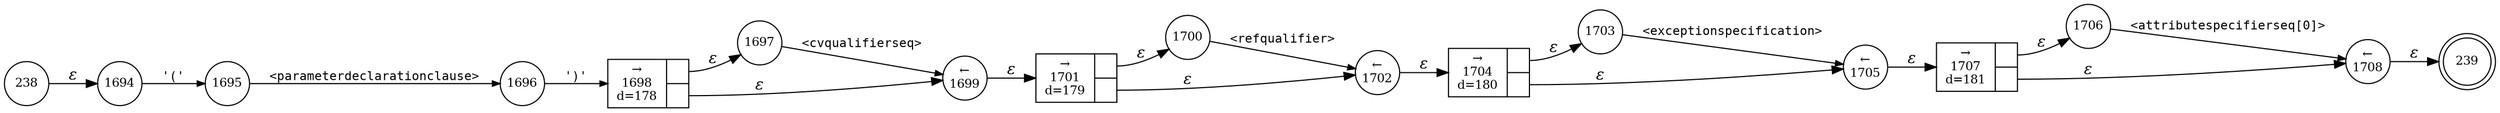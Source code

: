 digraph ATN {
rankdir=LR;
s239[fontsize=11, label="239", shape=doublecircle, fixedsize=true, width=.6];
s1696[fontsize=11,label="1696", shape=circle, fixedsize=true, width=.55, peripheries=1];
s1697[fontsize=11,label="1697", shape=circle, fixedsize=true, width=.55, peripheries=1];
s1698[fontsize=11,label="{&rarr;\n1698\nd=178|{<p0>|<p1>}}", shape=record, fixedsize=false, peripheries=1];
s1699[fontsize=11,label="&larr;\n1699", shape=circle, fixedsize=true, width=.55, peripheries=1];
s1700[fontsize=11,label="1700", shape=circle, fixedsize=true, width=.55, peripheries=1];
s1701[fontsize=11,label="{&rarr;\n1701\nd=179|{<p0>|<p1>}}", shape=record, fixedsize=false, peripheries=1];
s1702[fontsize=11,label="&larr;\n1702", shape=circle, fixedsize=true, width=.55, peripheries=1];
s1703[fontsize=11,label="1703", shape=circle, fixedsize=true, width=.55, peripheries=1];
s1704[fontsize=11,label="{&rarr;\n1704\nd=180|{<p0>|<p1>}}", shape=record, fixedsize=false, peripheries=1];
s1705[fontsize=11,label="&larr;\n1705", shape=circle, fixedsize=true, width=.55, peripheries=1];
s1706[fontsize=11,label="1706", shape=circle, fixedsize=true, width=.55, peripheries=1];
s1707[fontsize=11,label="{&rarr;\n1707\nd=181|{<p0>|<p1>}}", shape=record, fixedsize=false, peripheries=1];
s1708[fontsize=11,label="&larr;\n1708", shape=circle, fixedsize=true, width=.55, peripheries=1];
s238[fontsize=11,label="238", shape=circle, fixedsize=true, width=.55, peripheries=1];
s1694[fontsize=11,label="1694", shape=circle, fixedsize=true, width=.55, peripheries=1];
s1695[fontsize=11,label="1695", shape=circle, fixedsize=true, width=.55, peripheries=1];
s238 -> s1694 [fontname="Times-Italic", label="&epsilon;"];
s1694 -> s1695 [fontsize=11, fontname="Courier", arrowsize=.7, label = "'('", arrowhead = normal];
s1695 -> s1696 [fontsize=11, fontname="Courier", arrowsize=.7, label = "<parameterdeclarationclause>", arrowhead = normal];
s1696 -> s1698 [fontsize=11, fontname="Courier", arrowsize=.7, label = "')'", arrowhead = normal];
s1698:p0 -> s1697 [fontname="Times-Italic", label="&epsilon;"];
s1698:p1 -> s1699 [fontname="Times-Italic", label="&epsilon;"];
s1697 -> s1699 [fontsize=11, fontname="Courier", arrowsize=.7, label = "<cvqualifierseq>", arrowhead = normal];
s1699 -> s1701 [fontname="Times-Italic", label="&epsilon;"];
s1701:p0 -> s1700 [fontname="Times-Italic", label="&epsilon;"];
s1701:p1 -> s1702 [fontname="Times-Italic", label="&epsilon;"];
s1700 -> s1702 [fontsize=11, fontname="Courier", arrowsize=.7, label = "<refqualifier>", arrowhead = normal];
s1702 -> s1704 [fontname="Times-Italic", label="&epsilon;"];
s1704:p0 -> s1703 [fontname="Times-Italic", label="&epsilon;"];
s1704:p1 -> s1705 [fontname="Times-Italic", label="&epsilon;"];
s1703 -> s1705 [fontsize=11, fontname="Courier", arrowsize=.7, label = "<exceptionspecification>", arrowhead = normal];
s1705 -> s1707 [fontname="Times-Italic", label="&epsilon;"];
s1707:p0 -> s1706 [fontname="Times-Italic", label="&epsilon;"];
s1707:p1 -> s1708 [fontname="Times-Italic", label="&epsilon;"];
s1706 -> s1708 [fontsize=11, fontname="Courier", arrowsize=.7, label = "<attributespecifierseq[0]>", arrowhead = normal];
s1708 -> s239 [fontname="Times-Italic", label="&epsilon;"];
}